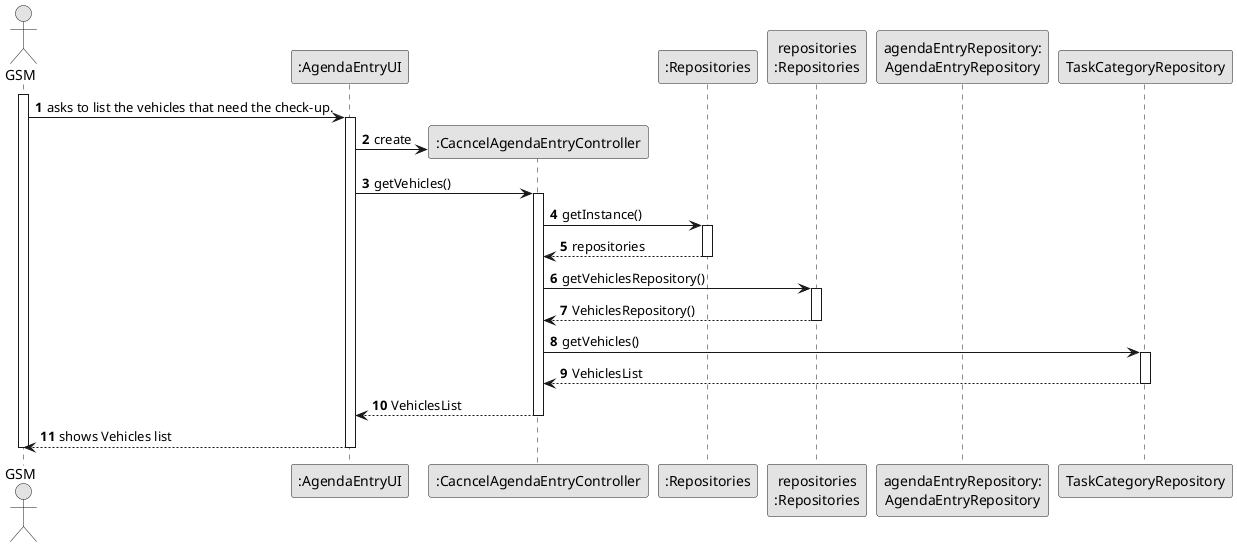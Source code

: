 @startuml
skinparam monochrome true
skinparam packageStyle rectangle
skinparam shadowing false

autonumber

'hide footbox
actor "GSM" as GSM
participant ":AgendaEntryUI" as UI
participant ":CacncelAgendaEntryController" as CTRL
participant ":Repositories" as RepositorySingleton
participant "repositories\n:Repositories" as PLAT
participant "agendaEntryRepository:\nAgendaEntryRepository" as Repo


activate GSM

        GSM -> UI : asks to list the vehicles that need the check-up.

        activate UI

'            UI --> ADM : requests data (reference, description,  informal \n description, technical description, duration, cost)
            'create CTRL
            UI -> CTRL** : create

            UI -> CTRL : getVehicles()
            activate CTRL

                CTRL -> RepositorySingleton : getInstance()
                activate RepositorySingleton

                    RepositorySingleton --> CTRL: repositories
                deactivate RepositorySingleton

                CTRL -> PLAT : getVehiclesRepository()
                activate PLAT

                    PLAT --> CTRL: VehiclesRepository()
                deactivate PLAT

                CTRL -> TaskCategoryRepository : getVehicles()
                activate TaskCategoryRepository

                    TaskCategoryRepository --> CTRL : VehiclesList
                deactivate TaskCategoryRepository

                CTRL --> UI : VehiclesList
            deactivate CTRL

            UI --> GSM : shows Vehicles list
        deactivate UI


deactivate GSM

@enduml